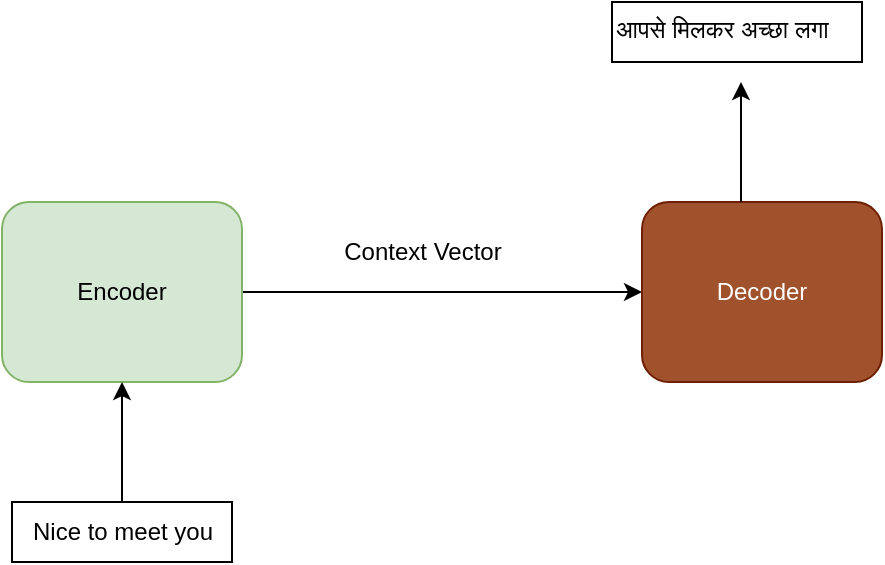 <mxfile version="22.1.7" type="github" pages="2">
  <diagram name="Encoder-Decoder" id="sjMMa_BmgzyaQTwm03Fo">
    <mxGraphModel dx="954" dy="528" grid="1" gridSize="10" guides="1" tooltips="1" connect="1" arrows="1" fold="1" page="1" pageScale="1" pageWidth="850" pageHeight="1100" math="0" shadow="0">
      <root>
        <mxCell id="0" />
        <mxCell id="1" parent="0" />
        <mxCell id="wtNh_DmLA7XIUPtqIQi6-7" value="" style="edgeStyle=orthogonalEdgeStyle;rounded=0;orthogonalLoop=1;jettySize=auto;html=1;" edge="1" parent="1" source="wtNh_DmLA7XIUPtqIQi6-2" target="wtNh_DmLA7XIUPtqIQi6-4">
          <mxGeometry relative="1" as="geometry">
            <mxPoint x="330" y="295" as="targetPoint" />
          </mxGeometry>
        </mxCell>
        <mxCell id="wtNh_DmLA7XIUPtqIQi6-2" value="Encoder" style="rounded=1;whiteSpace=wrap;html=1;fillColor=#d5e8d4;strokeColor=#82b366;" vertex="1" parent="1">
          <mxGeometry x="110" y="250" width="120" height="90" as="geometry" />
        </mxCell>
        <mxCell id="wtNh_DmLA7XIUPtqIQi6-4" value="Decoder" style="rounded=1;whiteSpace=wrap;html=1;fillColor=#a0522d;fontColor=#ffffff;strokeColor=#6D1F00;" vertex="1" parent="1">
          <mxGeometry x="430" y="250" width="120" height="90" as="geometry" />
        </mxCell>
        <mxCell id="wtNh_DmLA7XIUPtqIQi6-8" value="Context Vector" style="text;html=1;align=center;verticalAlign=middle;resizable=0;points=[];autosize=1;strokeColor=none;fillColor=none;" vertex="1" parent="1">
          <mxGeometry x="270" y="260" width="100" height="30" as="geometry" />
        </mxCell>
        <mxCell id="wtNh_DmLA7XIUPtqIQi6-9" value="" style="endArrow=classic;html=1;rounded=0;" edge="1" parent="1">
          <mxGeometry width="50" height="50" relative="1" as="geometry">
            <mxPoint x="170" y="400" as="sourcePoint" />
            <mxPoint x="170" y="340" as="targetPoint" />
          </mxGeometry>
        </mxCell>
        <mxCell id="wtNh_DmLA7XIUPtqIQi6-10" value="Nice to meet you" style="text;html=1;align=center;verticalAlign=middle;resizable=0;points=[];autosize=1;strokeColor=default;fillColor=none;" vertex="1" parent="1">
          <mxGeometry x="115" y="400" width="110" height="30" as="geometry" />
        </mxCell>
        <mxCell id="wtNh_DmLA7XIUPtqIQi6-13" value="" style="endArrow=classic;html=1;rounded=0;" edge="1" parent="1">
          <mxGeometry width="50" height="50" relative="1" as="geometry">
            <mxPoint x="479.5" y="250" as="sourcePoint" />
            <mxPoint x="479.5" y="190" as="targetPoint" />
          </mxGeometry>
        </mxCell>
        <mxCell id="wtNh_DmLA7XIUPtqIQi6-14" value="आपसे&lt;span class=&quot;s1&quot;&gt; &lt;/span&gt;मिलकर&lt;span class=&quot;s1&quot;&gt; &lt;/span&gt;अच्छा&lt;span class=&quot;s1&quot;&gt; &lt;/span&gt;लगा" style="text;whiteSpace=wrap;html=1;strokeColor=default;" vertex="1" parent="1">
          <mxGeometry x="415" y="150" width="125" height="30" as="geometry" />
        </mxCell>
      </root>
    </mxGraphModel>
  </diagram>
  <diagram id="cmNa18xCeJmv7BgCzRpt" name="Detailed Diagram|Encoder">
    <mxGraphModel dx="954" dy="528" grid="1" gridSize="10" guides="1" tooltips="1" connect="1" arrows="1" fold="1" page="1" pageScale="1" pageWidth="850" pageHeight="1100" math="0" shadow="0">
      <root>
        <mxCell id="0" />
        <mxCell id="1" parent="0" />
        <mxCell id="iM3s-NkiTmL16cpZUVco-7" value="" style="rounded=0;whiteSpace=wrap;html=1;fillColor=#000033;" vertex="1" parent="1">
          <mxGeometry x="90" y="170" width="540" height="120" as="geometry" />
        </mxCell>
        <mxCell id="iM3s-NkiTmL16cpZUVco-1" value="" style="rounded=1;whiteSpace=wrap;html=1;fillColor=#e51400;strokeColor=#B20000;fontColor=#ffffff;" vertex="1" parent="1">
          <mxGeometry x="70" y="130" width="580" height="185" as="geometry" />
        </mxCell>
        <mxCell id="iM3s-NkiTmL16cpZUVco-2" value="LSTM" style="rounded=1;whiteSpace=wrap;html=1;fillColor=#6d8764;fontColor=#ffffff;strokeColor=#3A5431;" vertex="1" parent="1">
          <mxGeometry x="100" y="197.5" width="90" height="55" as="geometry" />
        </mxCell>
        <mxCell id="iM3s-NkiTmL16cpZUVco-3" value="LSTM" style="rounded=1;whiteSpace=wrap;html=1;fillColor=#6d8764;fontColor=#ffffff;strokeColor=#3A5431;" vertex="1" parent="1">
          <mxGeometry x="230" y="197.5" width="90" height="55" as="geometry" />
        </mxCell>
        <mxCell id="iM3s-NkiTmL16cpZUVco-4" value="LSTM" style="rounded=1;whiteSpace=wrap;html=1;fillColor=#6d8764;fontColor=#ffffff;strokeColor=#3A5431;" vertex="1" parent="1">
          <mxGeometry x="370" y="197.5" width="90" height="55" as="geometry" />
        </mxCell>
        <mxCell id="iM3s-NkiTmL16cpZUVco-5" value="LSTM" style="rounded=1;whiteSpace=wrap;html=1;fillColor=#6d8764;fontColor=#ffffff;strokeColor=#3A5431;" vertex="1" parent="1">
          <mxGeometry x="510" y="197.5" width="90" height="55" as="geometry" />
        </mxCell>
        <mxCell id="iM3s-NkiTmL16cpZUVco-8" value="" style="endArrow=classic;html=1;rounded=0;" edge="1" parent="1">
          <mxGeometry width="50" height="50" relative="1" as="geometry">
            <mxPoint x="150" y="330" as="sourcePoint" />
            <mxPoint x="150" y="252.5" as="targetPoint" />
          </mxGeometry>
        </mxCell>
        <mxCell id="iM3s-NkiTmL16cpZUVco-9" value="" style="endArrow=classic;html=1;rounded=0;" edge="1" parent="1">
          <mxGeometry width="50" height="50" relative="1" as="geometry">
            <mxPoint x="270" y="330" as="sourcePoint" />
            <mxPoint x="270" y="252.5" as="targetPoint" />
          </mxGeometry>
        </mxCell>
        <mxCell id="iM3s-NkiTmL16cpZUVco-10" value="" style="endArrow=classic;html=1;rounded=0;" edge="1" parent="1">
          <mxGeometry width="50" height="50" relative="1" as="geometry">
            <mxPoint x="414.5" y="330" as="sourcePoint" />
            <mxPoint x="414.5" y="252.5" as="targetPoint" />
          </mxGeometry>
        </mxCell>
        <mxCell id="iM3s-NkiTmL16cpZUVco-11" value="" style="endArrow=classic;html=1;rounded=0;" edge="1" parent="1">
          <mxGeometry width="50" height="50" relative="1" as="geometry">
            <mxPoint x="554.5" y="330" as="sourcePoint" />
            <mxPoint x="554.5" y="252.5" as="targetPoint" />
          </mxGeometry>
        </mxCell>
        <mxCell id="iM3s-NkiTmL16cpZUVco-12" value="Nice" style="text;html=1;align=center;verticalAlign=middle;resizable=0;points=[];autosize=1;strokeColor=none;fillColor=none;" vertex="1" parent="1">
          <mxGeometry x="115" y="338" width="50" height="30" as="geometry" />
        </mxCell>
        <mxCell id="iM3s-NkiTmL16cpZUVco-13" value="to" style="text;html=1;align=center;verticalAlign=middle;resizable=0;points=[];autosize=1;strokeColor=none;fillColor=none;" vertex="1" parent="1">
          <mxGeometry x="250" y="338" width="30" height="30" as="geometry" />
        </mxCell>
        <mxCell id="iM3s-NkiTmL16cpZUVco-14" value="meet" style="text;html=1;align=center;verticalAlign=middle;resizable=0;points=[];autosize=1;strokeColor=none;fillColor=none;" vertex="1" parent="1">
          <mxGeometry x="390" y="338" width="50" height="30" as="geometry" />
        </mxCell>
        <mxCell id="iM3s-NkiTmL16cpZUVco-15" value="you" style="text;html=1;align=center;verticalAlign=middle;resizable=0;points=[];autosize=1;strokeColor=none;fillColor=none;" vertex="1" parent="1">
          <mxGeometry x="535" y="338" width="40" height="30" as="geometry" />
        </mxCell>
        <mxCell id="iM3s-NkiTmL16cpZUVco-16" value="" style="endArrow=classic;html=1;rounded=0;" edge="1" parent="1">
          <mxGeometry width="50" height="50" relative="1" as="geometry">
            <mxPoint x="40" y="211" as="sourcePoint" />
            <mxPoint x="100" y="211" as="targetPoint" />
          </mxGeometry>
        </mxCell>
        <mxCell id="iM3s-NkiTmL16cpZUVco-17" value="" style="endArrow=classic;html=1;rounded=0;" edge="1" parent="1">
          <mxGeometry width="50" height="50" relative="1" as="geometry">
            <mxPoint x="40" y="240" as="sourcePoint" />
            <mxPoint x="100" y="240" as="targetPoint" />
          </mxGeometry>
        </mxCell>
        <mxCell id="iM3s-NkiTmL16cpZUVco-18" value="" style="endArrow=classic;html=1;rounded=0;" edge="1" parent="1">
          <mxGeometry width="50" height="50" relative="1" as="geometry">
            <mxPoint x="180" y="210" as="sourcePoint" />
            <mxPoint x="240" y="210" as="targetPoint" />
          </mxGeometry>
        </mxCell>
        <mxCell id="iM3s-NkiTmL16cpZUVco-19" value="" style="endArrow=classic;html=1;rounded=0;" edge="1" parent="1">
          <mxGeometry width="50" height="50" relative="1" as="geometry">
            <mxPoint x="310" y="210" as="sourcePoint" />
            <mxPoint x="370" y="210" as="targetPoint" />
          </mxGeometry>
        </mxCell>
        <mxCell id="iM3s-NkiTmL16cpZUVco-20" value="" style="endArrow=classic;html=1;rounded=0;" edge="1" parent="1">
          <mxGeometry width="50" height="50" relative="1" as="geometry">
            <mxPoint x="180" y="241" as="sourcePoint" />
            <mxPoint x="240" y="241" as="targetPoint" />
          </mxGeometry>
        </mxCell>
        <mxCell id="iM3s-NkiTmL16cpZUVco-21" value="" style="endArrow=classic;html=1;rounded=0;" edge="1" parent="1">
          <mxGeometry width="50" height="50" relative="1" as="geometry">
            <mxPoint x="310" y="240" as="sourcePoint" />
            <mxPoint x="370" y="240" as="targetPoint" />
          </mxGeometry>
        </mxCell>
        <mxCell id="iM3s-NkiTmL16cpZUVco-22" value="" style="endArrow=classic;html=1;rounded=0;" edge="1" parent="1">
          <mxGeometry width="50" height="50" relative="1" as="geometry">
            <mxPoint x="460" y="240" as="sourcePoint" />
            <mxPoint x="520" y="240" as="targetPoint" />
          </mxGeometry>
        </mxCell>
        <mxCell id="iM3s-NkiTmL16cpZUVco-23" value="" style="endArrow=classic;html=1;rounded=0;" edge="1" parent="1">
          <mxGeometry width="50" height="50" relative="1" as="geometry">
            <mxPoint x="460" y="210" as="sourcePoint" />
            <mxPoint x="520" y="210" as="targetPoint" />
          </mxGeometry>
        </mxCell>
        <mxCell id="iM3s-NkiTmL16cpZUVco-24" value="" style="endArrow=classic;html=1;rounded=0;" edge="1" parent="1">
          <mxGeometry width="50" height="50" relative="1" as="geometry">
            <mxPoint x="600" y="210" as="sourcePoint" />
            <mxPoint x="660" y="210" as="targetPoint" />
          </mxGeometry>
        </mxCell>
        <mxCell id="iM3s-NkiTmL16cpZUVco-25" value="" style="endArrow=classic;html=1;rounded=0;" edge="1" parent="1">
          <mxGeometry width="50" height="50" relative="1" as="geometry">
            <mxPoint x="600" y="240" as="sourcePoint" />
            <mxPoint x="660" y="240" as="targetPoint" />
          </mxGeometry>
        </mxCell>
        <mxCell id="iM3s-NkiTmL16cpZUVco-26" value="ht" style="text;html=1;align=center;verticalAlign=middle;resizable=0;points=[];autosize=1;strokeColor=none;fillColor=none;" vertex="1" parent="1">
          <mxGeometry x="665" y="197.5" width="30" height="30" as="geometry" />
        </mxCell>
        <mxCell id="iM3s-NkiTmL16cpZUVco-27" value="ct" style="text;html=1;align=center;verticalAlign=middle;resizable=0;points=[];autosize=1;strokeColor=none;fillColor=none;" vertex="1" parent="1">
          <mxGeometry x="665" y="228" width="30" height="30" as="geometry" />
        </mxCell>
        <mxCell id="iM3s-NkiTmL16cpZUVco-28" value="These outputs are ignored" style="text;html=1;align=center;verticalAlign=middle;whiteSpace=wrap;rounded=0;" vertex="1" parent="1">
          <mxGeometry x="260" y="150" width="190" height="30" as="geometry" />
        </mxCell>
        <mxCell id="iM3s-NkiTmL16cpZUVco-29" value="" style="endArrow=classic;html=1;rounded=0;" edge="1" parent="1">
          <mxGeometry width="50" height="50" relative="1" as="geometry">
            <mxPoint x="170" y="197.5" as="sourcePoint" />
            <mxPoint x="170" y="180" as="targetPoint" />
          </mxGeometry>
        </mxCell>
        <mxCell id="iM3s-NkiTmL16cpZUVco-33" value="" style="endArrow=classic;html=1;rounded=0;" edge="1" parent="1">
          <mxGeometry width="50" height="50" relative="1" as="geometry">
            <mxPoint x="80" y="430" as="sourcePoint" />
            <mxPoint x="640" y="430" as="targetPoint" />
          </mxGeometry>
        </mxCell>
        <mxCell id="iM3s-NkiTmL16cpZUVco-34" value="timestamps" style="text;html=1;align=center;verticalAlign=middle;resizable=0;points=[];autosize=1;strokeColor=none;fillColor=none;" vertex="1" parent="1">
          <mxGeometry x="290" y="438" width="80" height="30" as="geometry" />
        </mxCell>
        <mxCell id="iM3s-NkiTmL16cpZUVco-35" value="ht- hidden state" style="text;html=1;align=center;verticalAlign=middle;resizable=0;points=[];autosize=1;strokeColor=none;fillColor=none;" vertex="1" parent="1">
          <mxGeometry x="425" y="28" width="110" height="30" as="geometry" />
        </mxCell>
        <mxCell id="iM3s-NkiTmL16cpZUVco-36" value="ct- cell state" style="text;html=1;align=center;verticalAlign=middle;resizable=0;points=[];autosize=1;strokeColor=none;fillColor=none;" vertex="1" parent="1">
          <mxGeometry x="425" y="58" width="90" height="30" as="geometry" />
        </mxCell>
        <mxCell id="iM3s-NkiTmL16cpZUVco-38" value="" style="endArrow=classic;html=1;rounded=0;exitX=0.889;exitY=0.027;exitDx=0;exitDy=0;exitPerimeter=0;" edge="1" parent="1" source="iM3s-NkiTmL16cpZUVco-3">
          <mxGeometry width="50" height="50" relative="1" as="geometry">
            <mxPoint x="260" y="228" as="sourcePoint" />
            <mxPoint x="310" y="178" as="targetPoint" />
          </mxGeometry>
        </mxCell>
        <mxCell id="iM3s-NkiTmL16cpZUVco-40" value="" style="endArrow=classic;html=1;rounded=0;" edge="1" parent="1">
          <mxGeometry width="50" height="50" relative="1" as="geometry">
            <mxPoint x="450" y="197.5" as="sourcePoint" />
            <mxPoint x="450" y="180" as="targetPoint" />
          </mxGeometry>
        </mxCell>
        <mxCell id="iM3s-NkiTmL16cpZUVco-41" value="" style="endArrow=classic;html=1;rounded=0;" edge="1" parent="1">
          <mxGeometry width="50" height="50" relative="1" as="geometry">
            <mxPoint x="590" y="202" as="sourcePoint" />
            <mxPoint x="590" y="180" as="targetPoint" />
          </mxGeometry>
        </mxCell>
        <mxCell id="iM3s-NkiTmL16cpZUVco-42" value="Encoder Layer" style="text;html=1;align=center;verticalAlign=middle;resizable=0;points=[];autosize=1;strokeColor=none;fillColor=none;" vertex="1" parent="1">
          <mxGeometry x="270" y="100" width="100" height="30" as="geometry" />
        </mxCell>
      </root>
    </mxGraphModel>
  </diagram>
</mxfile>
